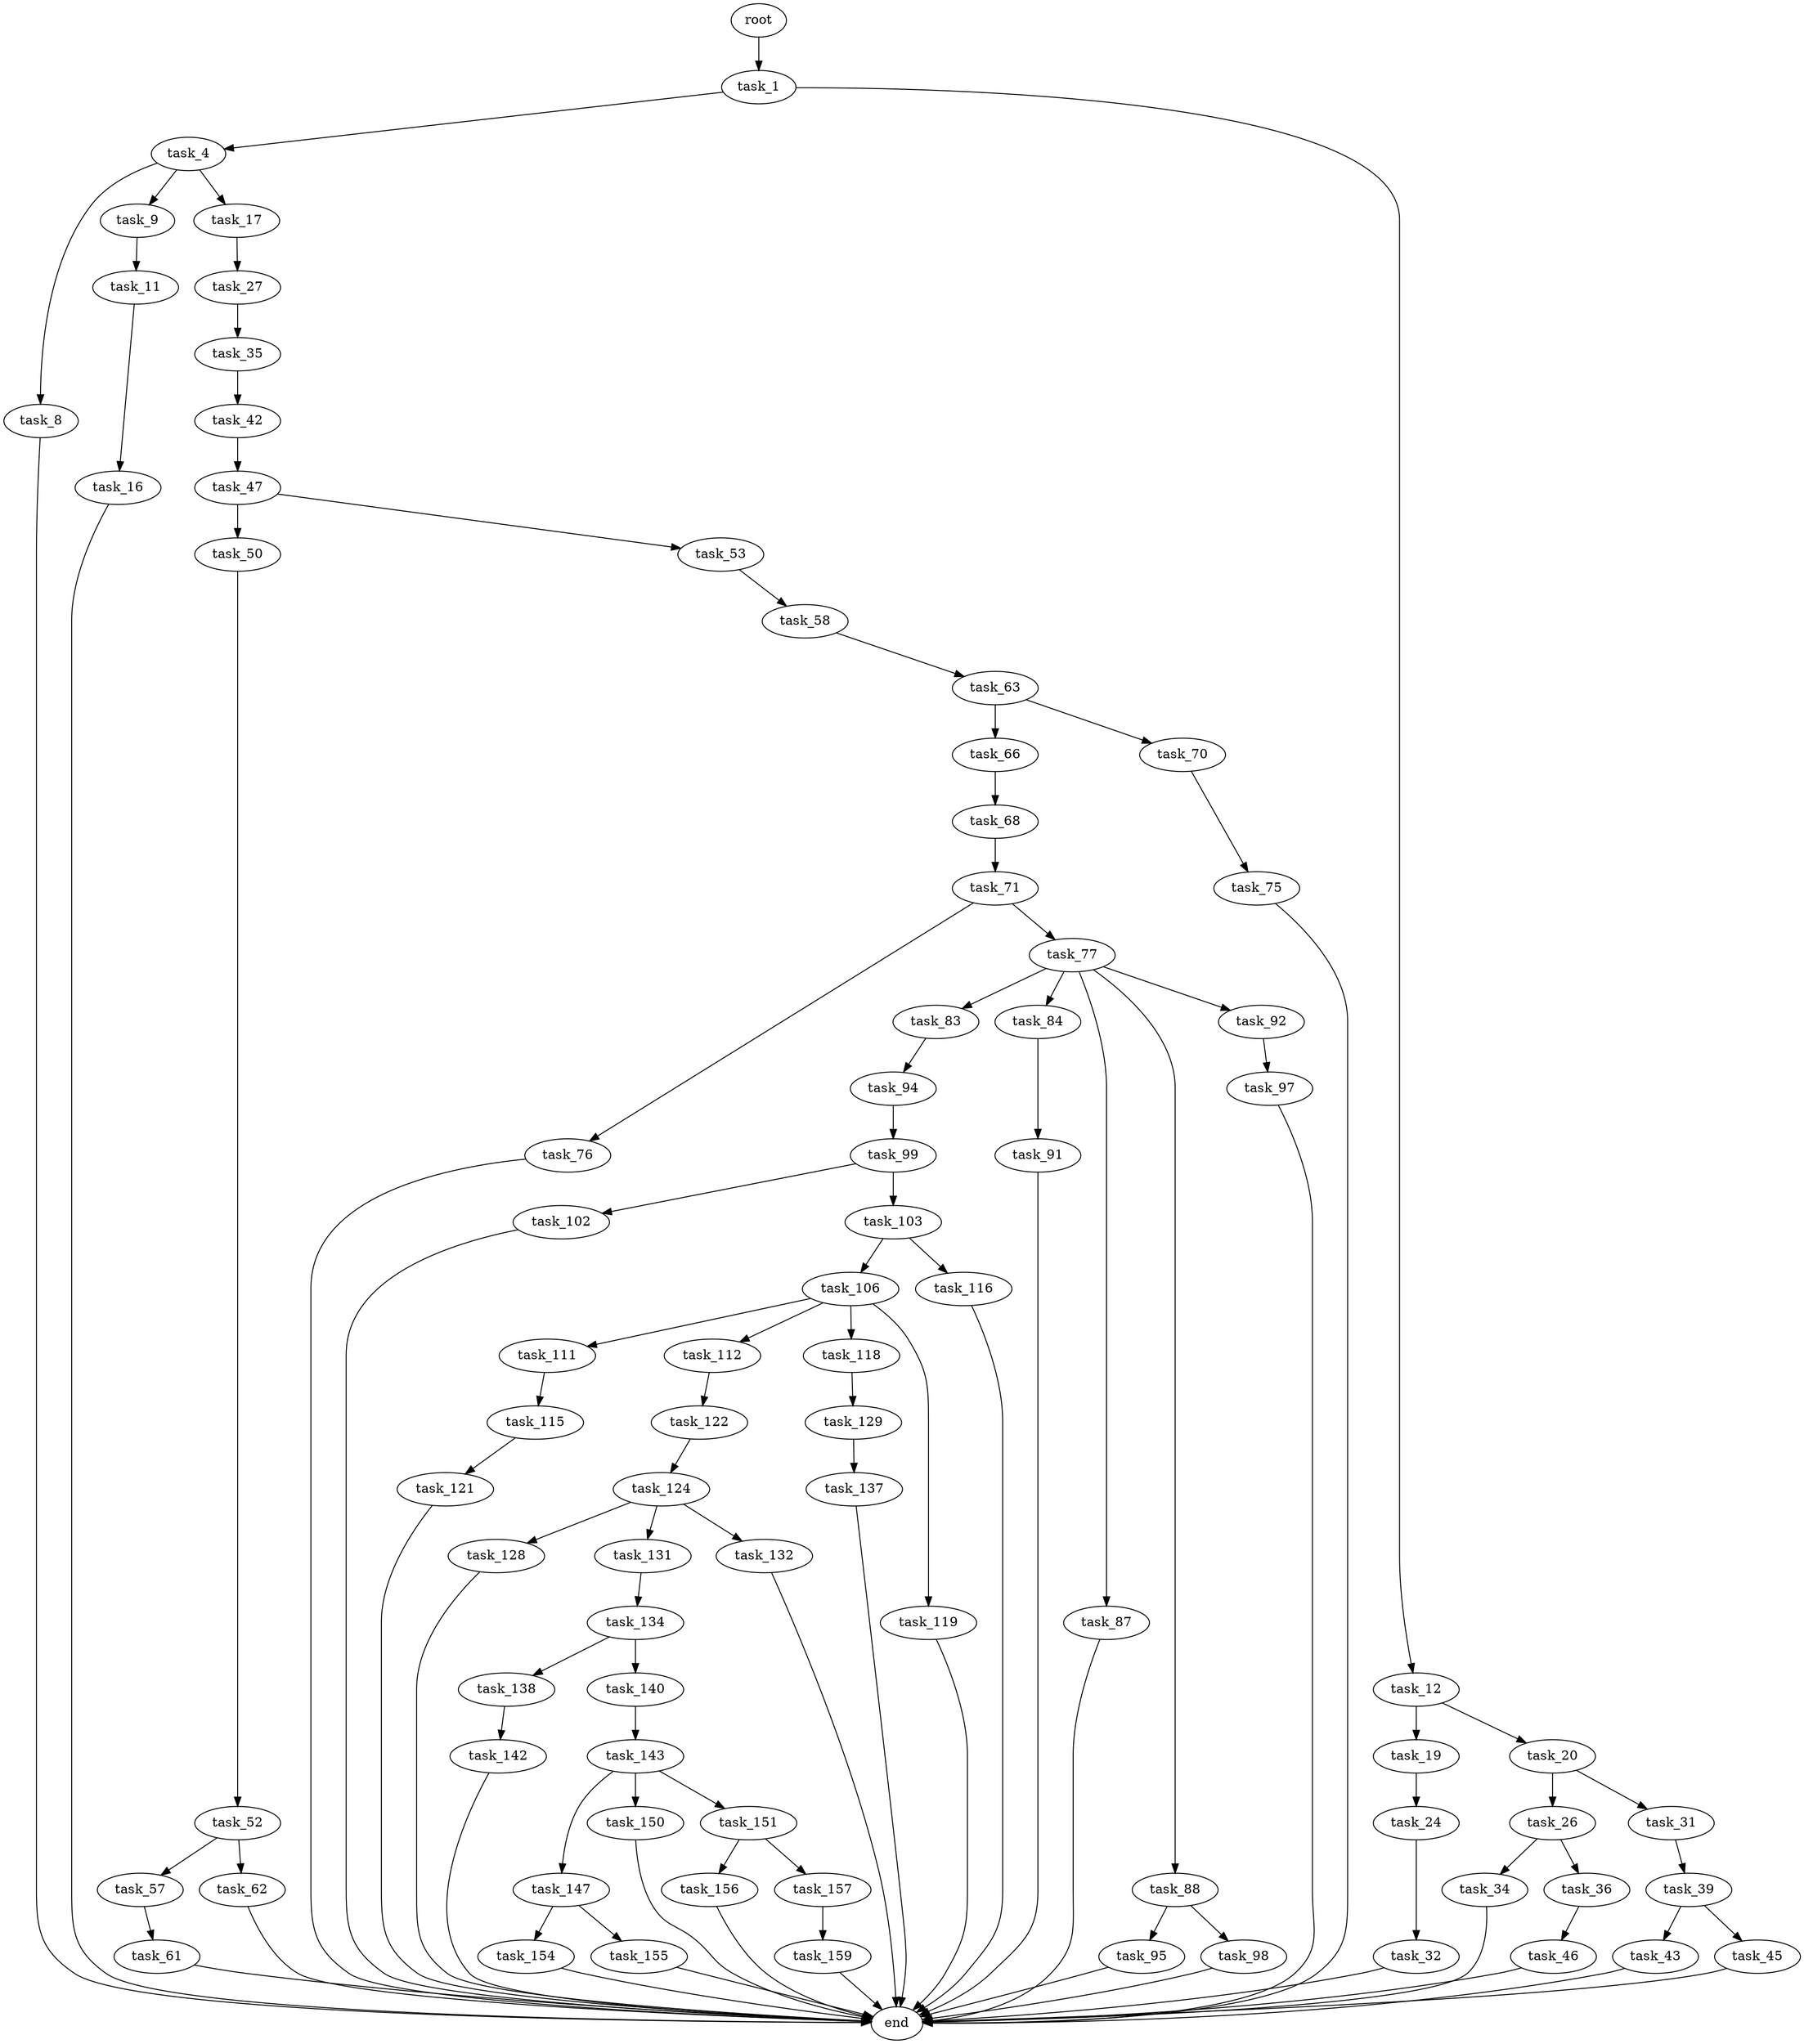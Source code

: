 digraph G {
  root [size="0.000000"];
  task_1 [size="360260380421.000000"];
  task_4 [size="15782106187.000000"];
  task_12 [size="68719476736.000000"];
  task_8 [size="549755813888.000000"];
  task_9 [size="549755813888.000000"];
  task_17 [size="40070850025.000000"];
  end [size="0.000000"];
  task_11 [size="104597804244.000000"];
  task_16 [size="66581729280.000000"];
  task_19 [size="33525921338.000000"];
  task_20 [size="16588366572.000000"];
  task_27 [size="540718158802.000000"];
  task_24 [size="881133842013.000000"];
  task_26 [size="9352075689.000000"];
  task_31 [size="15098254765.000000"];
  task_32 [size="231928233984.000000"];
  task_34 [size="145347644850.000000"];
  task_36 [size="16953483110.000000"];
  task_35 [size="682900068136.000000"];
  task_39 [size="2172270462.000000"];
  task_42 [size="35564135228.000000"];
  task_46 [size="202852630208.000000"];
  task_43 [size="34086386744.000000"];
  task_45 [size="28991029248.000000"];
  task_47 [size="28361015008.000000"];
  task_50 [size="275661439387.000000"];
  task_53 [size="105184521396.000000"];
  task_52 [size="138619625700.000000"];
  task_57 [size="9549855641.000000"];
  task_62 [size="24100347873.000000"];
  task_58 [size="8589934592.000000"];
  task_61 [size="481306733142.000000"];
  task_63 [size="488711462581.000000"];
  task_66 [size="12110322548.000000"];
  task_70 [size="1073741824000.000000"];
  task_68 [size="3697874878.000000"];
  task_71 [size="5130498994.000000"];
  task_75 [size="522146540.000000"];
  task_76 [size="1171573342113.000000"];
  task_77 [size="152346222755.000000"];
  task_83 [size="28991029248.000000"];
  task_84 [size="13426929292.000000"];
  task_87 [size="68719476736.000000"];
  task_88 [size="549755813888.000000"];
  task_92 [size="161236389240.000000"];
  task_94 [size="3783402470.000000"];
  task_91 [size="28991029248.000000"];
  task_95 [size="2535637351.000000"];
  task_98 [size="194852192664.000000"];
  task_97 [size="985572855735.000000"];
  task_99 [size="683165390284.000000"];
  task_102 [size="549755813888.000000"];
  task_103 [size="9017014280.000000"];
  task_106 [size="12798882673.000000"];
  task_116 [size="667870782592.000000"];
  task_111 [size="2349474716.000000"];
  task_112 [size="231928233984.000000"];
  task_118 [size="258825504858.000000"];
  task_119 [size="22869082597.000000"];
  task_115 [size="88808747540.000000"];
  task_122 [size="28991029248.000000"];
  task_121 [size="144003787388.000000"];
  task_129 [size="32226126415.000000"];
  task_124 [size="8589934592.000000"];
  task_128 [size="7439434566.000000"];
  task_131 [size="17773535042.000000"];
  task_132 [size="191238338700.000000"];
  task_137 [size="808921155076.000000"];
  task_134 [size="15699266259.000000"];
  task_138 [size="496635577069.000000"];
  task_140 [size="3227713172.000000"];
  task_142 [size="1031673786066.000000"];
  task_143 [size="368293445632.000000"];
  task_147 [size="368293445632.000000"];
  task_150 [size="5073361588.000000"];
  task_151 [size="231928233984.000000"];
  task_154 [size="782757789696.000000"];
  task_155 [size="49899031080.000000"];
  task_156 [size="10909987588.000000"];
  task_157 [size="68719476736.000000"];
  task_159 [size="238403343677.000000"];

  root -> task_1 [size="1.000000"];
  task_1 -> task_4 [size="411041792.000000"];
  task_1 -> task_12 [size="411041792.000000"];
  task_4 -> task_8 [size="679477248.000000"];
  task_4 -> task_9 [size="679477248.000000"];
  task_4 -> task_17 [size="679477248.000000"];
  task_12 -> task_19 [size="134217728.000000"];
  task_12 -> task_20 [size="134217728.000000"];
  task_8 -> end [size="1.000000"];
  task_9 -> task_11 [size="536870912.000000"];
  task_17 -> task_27 [size="679477248.000000"];
  task_11 -> task_16 [size="134217728.000000"];
  task_16 -> end [size="1.000000"];
  task_19 -> task_24 [size="33554432.000000"];
  task_20 -> task_26 [size="301989888.000000"];
  task_20 -> task_31 [size="301989888.000000"];
  task_27 -> task_35 [size="411041792.000000"];
  task_24 -> task_32 [size="679477248.000000"];
  task_26 -> task_34 [size="411041792.000000"];
  task_26 -> task_36 [size="411041792.000000"];
  task_31 -> task_39 [size="301989888.000000"];
  task_32 -> end [size="1.000000"];
  task_34 -> end [size="1.000000"];
  task_36 -> task_46 [size="536870912.000000"];
  task_35 -> task_42 [size="536870912.000000"];
  task_39 -> task_43 [size="134217728.000000"];
  task_39 -> task_45 [size="134217728.000000"];
  task_42 -> task_47 [size="33554432.000000"];
  task_46 -> end [size="1.000000"];
  task_43 -> end [size="1.000000"];
  task_45 -> end [size="1.000000"];
  task_47 -> task_50 [size="679477248.000000"];
  task_47 -> task_53 [size="679477248.000000"];
  task_50 -> task_52 [size="209715200.000000"];
  task_53 -> task_58 [size="134217728.000000"];
  task_52 -> task_57 [size="134217728.000000"];
  task_52 -> task_62 [size="134217728.000000"];
  task_57 -> task_61 [size="838860800.000000"];
  task_62 -> end [size="1.000000"];
  task_58 -> task_63 [size="33554432.000000"];
  task_61 -> end [size="1.000000"];
  task_63 -> task_66 [size="411041792.000000"];
  task_63 -> task_70 [size="411041792.000000"];
  task_66 -> task_68 [size="301989888.000000"];
  task_70 -> task_75 [size="838860800.000000"];
  task_68 -> task_71 [size="134217728.000000"];
  task_71 -> task_76 [size="134217728.000000"];
  task_71 -> task_77 [size="134217728.000000"];
  task_75 -> end [size="1.000000"];
  task_76 -> end [size="1.000000"];
  task_77 -> task_83 [size="209715200.000000"];
  task_77 -> task_84 [size="209715200.000000"];
  task_77 -> task_87 [size="209715200.000000"];
  task_77 -> task_88 [size="209715200.000000"];
  task_77 -> task_92 [size="209715200.000000"];
  task_83 -> task_94 [size="75497472.000000"];
  task_84 -> task_91 [size="301989888.000000"];
  task_87 -> end [size="1.000000"];
  task_88 -> task_95 [size="536870912.000000"];
  task_88 -> task_98 [size="536870912.000000"];
  task_92 -> task_97 [size="134217728.000000"];
  task_94 -> task_99 [size="134217728.000000"];
  task_91 -> end [size="1.000000"];
  task_95 -> end [size="1.000000"];
  task_98 -> end [size="1.000000"];
  task_97 -> end [size="1.000000"];
  task_99 -> task_102 [size="536870912.000000"];
  task_99 -> task_103 [size="536870912.000000"];
  task_102 -> end [size="1.000000"];
  task_103 -> task_106 [size="301989888.000000"];
  task_103 -> task_116 [size="301989888.000000"];
  task_106 -> task_111 [size="209715200.000000"];
  task_106 -> task_112 [size="209715200.000000"];
  task_106 -> task_118 [size="209715200.000000"];
  task_106 -> task_119 [size="209715200.000000"];
  task_116 -> end [size="1.000000"];
  task_111 -> task_115 [size="134217728.000000"];
  task_112 -> task_122 [size="301989888.000000"];
  task_118 -> task_129 [size="411041792.000000"];
  task_119 -> end [size="1.000000"];
  task_115 -> task_121 [size="411041792.000000"];
  task_122 -> task_124 [size="75497472.000000"];
  task_121 -> end [size="1.000000"];
  task_129 -> task_137 [size="679477248.000000"];
  task_124 -> task_128 [size="33554432.000000"];
  task_124 -> task_131 [size="33554432.000000"];
  task_124 -> task_132 [size="33554432.000000"];
  task_128 -> end [size="1.000000"];
  task_131 -> task_134 [size="536870912.000000"];
  task_132 -> end [size="1.000000"];
  task_137 -> end [size="1.000000"];
  task_134 -> task_138 [size="838860800.000000"];
  task_134 -> task_140 [size="838860800.000000"];
  task_138 -> task_142 [size="679477248.000000"];
  task_140 -> task_143 [size="75497472.000000"];
  task_142 -> end [size="1.000000"];
  task_143 -> task_147 [size="411041792.000000"];
  task_143 -> task_150 [size="411041792.000000"];
  task_143 -> task_151 [size="411041792.000000"];
  task_147 -> task_154 [size="411041792.000000"];
  task_147 -> task_155 [size="411041792.000000"];
  task_150 -> end [size="1.000000"];
  task_151 -> task_156 [size="301989888.000000"];
  task_151 -> task_157 [size="301989888.000000"];
  task_154 -> end [size="1.000000"];
  task_155 -> end [size="1.000000"];
  task_156 -> end [size="1.000000"];
  task_157 -> task_159 [size="134217728.000000"];
  task_159 -> end [size="1.000000"];
}
